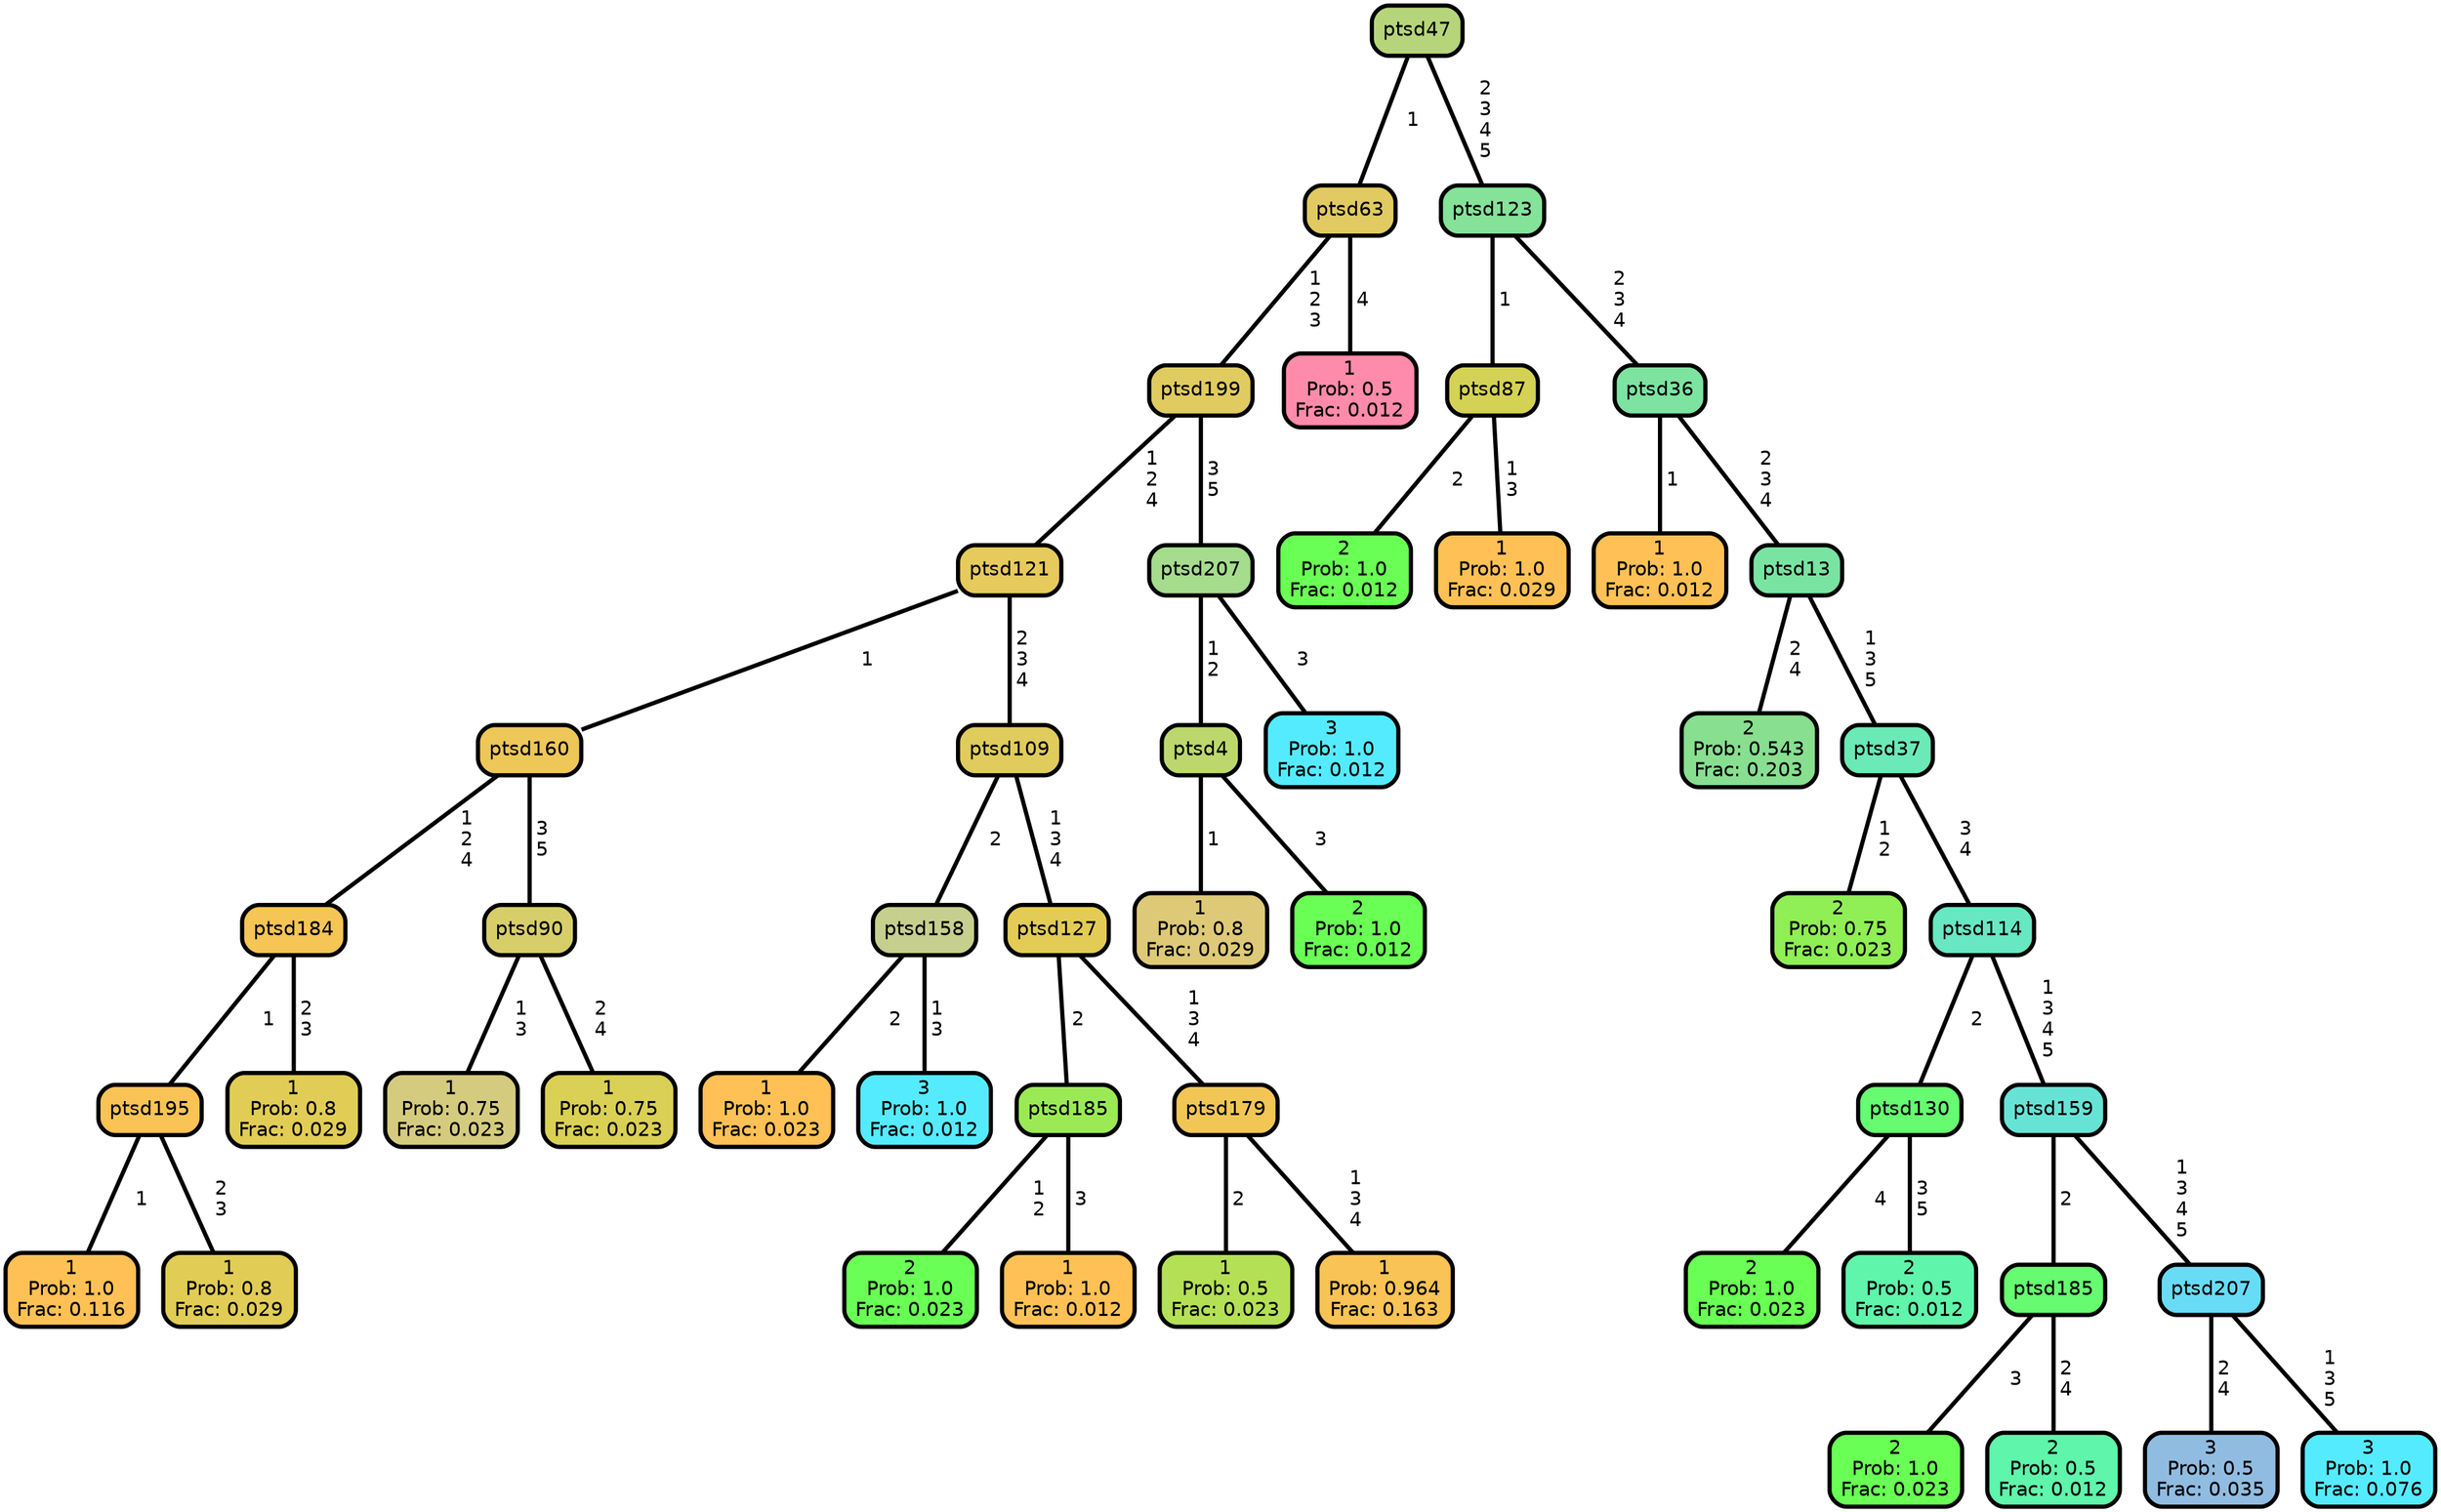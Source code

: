 graph Tree {
node [shape=box, style="filled, rounded",color="black",penwidth="3",fontcolor="black",                 fontname=helvetica] ;
graph [ranksep="0 equally", splines=straight,                 bgcolor=transparent, dpi=200] ;
edge [fontname=helvetica, color=black] ;
0 [label="1
Prob: 1.0
Frac: 0.116", fillcolor="#ffc155"] ;
1 [label="ptsd195", fillcolor="#f9c355"] ;
2 [label="1
Prob: 0.8
Frac: 0.029", fillcolor="#e1cd55"] ;
3 [label="ptsd184", fillcolor="#f5c555"] ;
4 [label="1
Prob: 0.8
Frac: 0.029", fillcolor="#e1cd55"] ;
5 [label="ptsd160", fillcolor="#eec759"] ;
6 [label="1
Prob: 0.75
Frac: 0.023", fillcolor="#d4cb7f"] ;
7 [label="ptsd90", fillcolor="#d7ce6a"] ;
8 [label="1
Prob: 0.75
Frac: 0.023", fillcolor="#d9d055"] ;
9 [label="ptsd121", fillcolor="#e6ca5b"] ;
10 [label="1
Prob: 1.0
Frac: 0.023", fillcolor="#ffc155"] ;
11 [label="ptsd158", fillcolor="#c6cf8d"] ;
12 [label="3
Prob: 1.0
Frac: 0.012", fillcolor="#55ebff"] ;
13 [label="ptsd109", fillcolor="#dfcc5c"] ;
14 [label="2
Prob: 1.0
Frac: 0.023", fillcolor="#6aff55"] ;
15 [label="ptsd185", fillcolor="#9bea55"] ;
16 [label="1
Prob: 1.0
Frac: 0.012", fillcolor="#ffc155"] ;
17 [label="ptsd127", fillcolor="#e3cc55"] ;
18 [label="1
Prob: 0.5
Frac: 0.023", fillcolor="#b4e055"] ;
19 [label="ptsd179", fillcolor="#f1c655"] ;
20 [label="1
Prob: 0.964
Frac: 0.163", fillcolor="#f9c355"] ;
21 [label="ptsd199", fillcolor="#e0cb60"] ;
22 [label="1
Prob: 0.8
Frac: 0.029", fillcolor="#ddc977"] ;
23 [label="ptsd4", fillcolor="#bcd86d"] ;
24 [label="2
Prob: 1.0
Frac: 0.012", fillcolor="#6aff55"] ;
25 [label="ptsd207", fillcolor="#a5dc8d"] ;
26 [label="3
Prob: 1.0
Frac: 0.012", fillcolor="#55ebff"] ;
27 [label="ptsd63", fillcolor="#e0ca61"] ;
28 [label="1
Prob: 0.5
Frac: 0.012", fillcolor="#ff8baa"] ;
29 [label="ptsd47", fillcolor="#b6d57b"] ;
30 [label="2
Prob: 1.0
Frac: 0.012", fillcolor="#6aff55"] ;
31 [label="ptsd87", fillcolor="#d4d255"] ;
32 [label="1
Prob: 1.0
Frac: 0.029", fillcolor="#ffc155"] ;
33 [label="ptsd123", fillcolor="#85e299"] ;
34 [label="1
Prob: 1.0
Frac: 0.012", fillcolor="#ffc155"] ;
35 [label="ptsd36", fillcolor="#7de3a0"] ;
36 [label="2
Prob: 0.543
Frac: 0.203", fillcolor="#87df8f"] ;
37 [label="ptsd13", fillcolor="#79e4a2"] ;
38 [label="2
Prob: 0.75
Frac: 0.023", fillcolor="#8fef55"] ;
39 [label="ptsd37", fillcolor="#6be9b6"] ;
40 [label="2
Prob: 1.0
Frac: 0.023", fillcolor="#6aff55"] ;
41 [label="ptsd130", fillcolor="#66fb71"] ;
42 [label="2
Prob: 0.5
Frac: 0.012", fillcolor="#5ff5aa"] ;
43 [label="ptsd114", fillcolor="#67e8c2"] ;
44 [label="2
Prob: 1.0
Frac: 0.023", fillcolor="#6aff55"] ;
45 [label="ptsd185", fillcolor="#66fb71"] ;
46 [label="2
Prob: 0.5
Frac: 0.012", fillcolor="#5ff5aa"] ;
47 [label="ptsd159", fillcolor="#67e3d6"] ;
48 [label="3
Prob: 0.5
Frac: 0.035", fillcolor="#91bce2"] ;
49 [label="ptsd207", fillcolor="#68dcf6"] ;
50 [label="3
Prob: 1.0
Frac: 0.076", fillcolor="#55ebff"] ;
1 -- 0 [label=" 1",penwidth=3] ;
1 -- 2 [label=" 2\n 3",penwidth=3] ;
3 -- 1 [label=" 1",penwidth=3] ;
3 -- 4 [label=" 2\n 3",penwidth=3] ;
5 -- 3 [label=" 1\n 2\n 4",penwidth=3] ;
5 -- 7 [label=" 3\n 5",penwidth=3] ;
7 -- 6 [label=" 1\n 3",penwidth=3] ;
7 -- 8 [label=" 2\n 4",penwidth=3] ;
9 -- 5 [label=" 1",penwidth=3] ;
9 -- 13 [label=" 2\n 3\n 4",penwidth=3] ;
11 -- 10 [label=" 2",penwidth=3] ;
11 -- 12 [label=" 1\n 3",penwidth=3] ;
13 -- 11 [label=" 2",penwidth=3] ;
13 -- 17 [label=" 1\n 3\n 4",penwidth=3] ;
15 -- 14 [label=" 1\n 2",penwidth=3] ;
15 -- 16 [label=" 3",penwidth=3] ;
17 -- 15 [label=" 2",penwidth=3] ;
17 -- 19 [label=" 1\n 3\n 4",penwidth=3] ;
19 -- 18 [label=" 2",penwidth=3] ;
19 -- 20 [label=" 1\n 3\n 4",penwidth=3] ;
21 -- 9 [label=" 1\n 2\n 4",penwidth=3] ;
21 -- 25 [label=" 3\n 5",penwidth=3] ;
23 -- 22 [label=" 1",penwidth=3] ;
23 -- 24 [label=" 3",penwidth=3] ;
25 -- 23 [label=" 1\n 2",penwidth=3] ;
25 -- 26 [label=" 3",penwidth=3] ;
27 -- 21 [label=" 1\n 2\n 3",penwidth=3] ;
27 -- 28 [label=" 4",penwidth=3] ;
29 -- 27 [label=" 1",penwidth=3] ;
29 -- 33 [label=" 2\n 3\n 4\n 5",penwidth=3] ;
31 -- 30 [label=" 2",penwidth=3] ;
31 -- 32 [label=" 1\n 3",penwidth=3] ;
33 -- 31 [label=" 1",penwidth=3] ;
33 -- 35 [label=" 2\n 3\n 4",penwidth=3] ;
35 -- 34 [label=" 1",penwidth=3] ;
35 -- 37 [label=" 2\n 3\n 4",penwidth=3] ;
37 -- 36 [label=" 2\n 4",penwidth=3] ;
37 -- 39 [label=" 1\n 3\n 5",penwidth=3] ;
39 -- 38 [label=" 1\n 2",penwidth=3] ;
39 -- 43 [label=" 3\n 4",penwidth=3] ;
41 -- 40 [label=" 4",penwidth=3] ;
41 -- 42 [label=" 3\n 5",penwidth=3] ;
43 -- 41 [label=" 2",penwidth=3] ;
43 -- 47 [label=" 1\n 3\n 4\n 5",penwidth=3] ;
45 -- 44 [label=" 3",penwidth=3] ;
45 -- 46 [label=" 2\n 4",penwidth=3] ;
47 -- 45 [label=" 2",penwidth=3] ;
47 -- 49 [label=" 1\n 3\n 4\n 5",penwidth=3] ;
49 -- 48 [label=" 2\n 4",penwidth=3] ;
49 -- 50 [label=" 1\n 3\n 5",penwidth=3] ;
{rank = same;}}